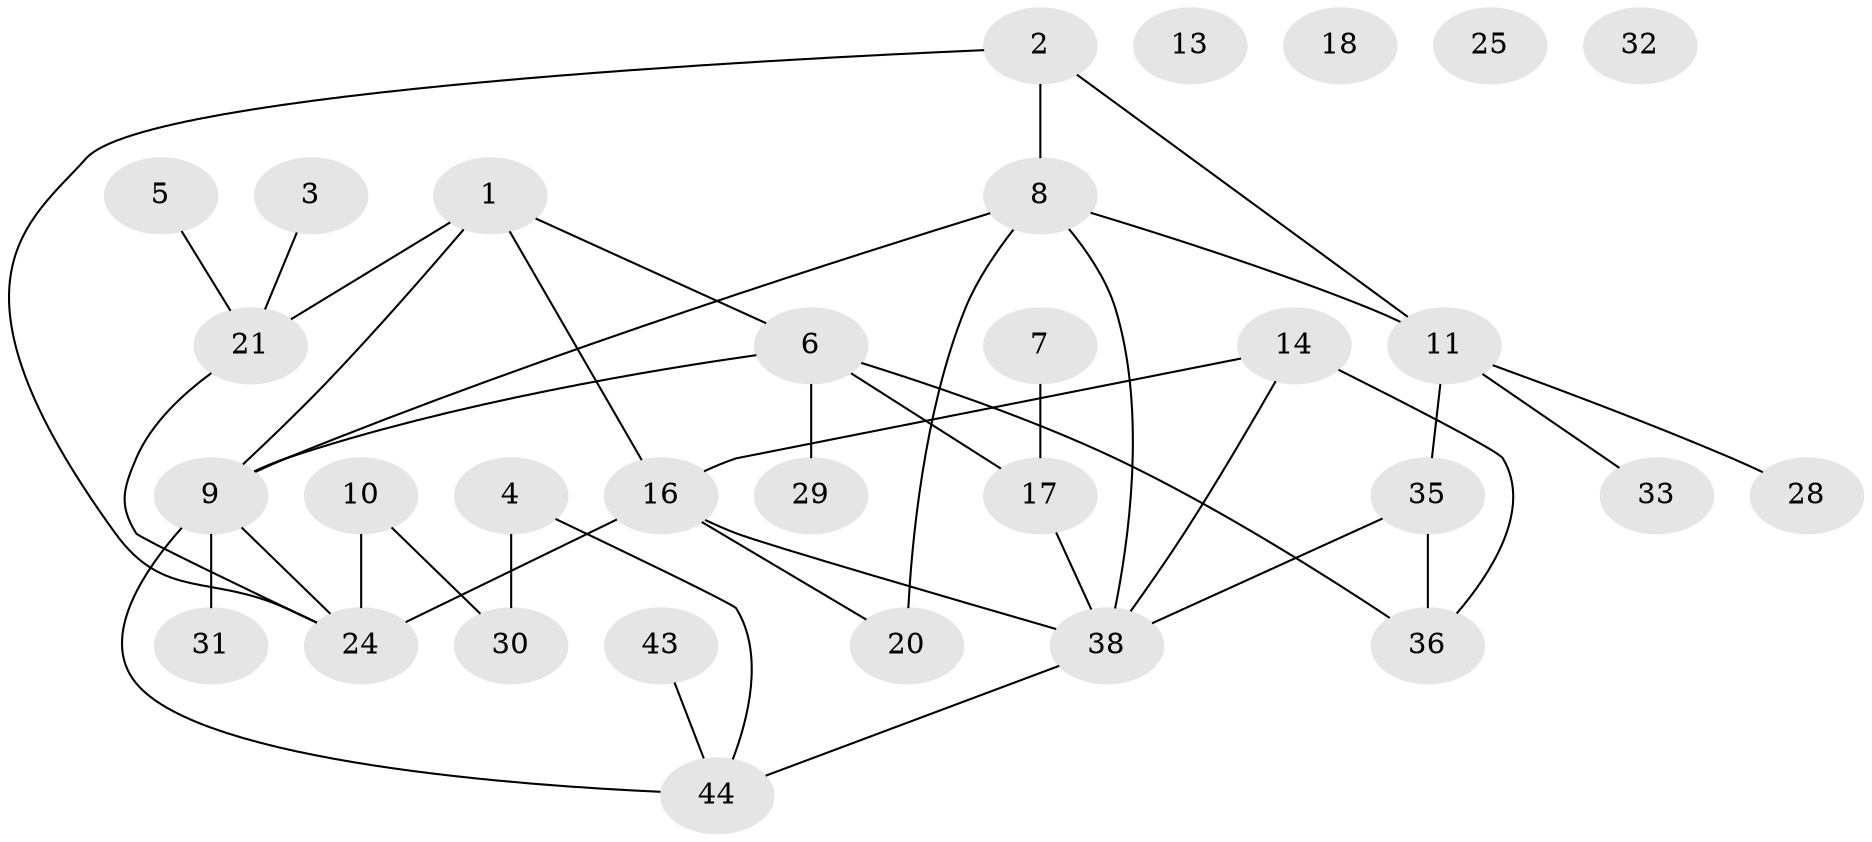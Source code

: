 // original degree distribution, {5: 0.06, 2: 0.16, 1: 0.32, 4: 0.16, 3: 0.22, 6: 0.02, 0: 0.06}
// Generated by graph-tools (version 1.1) at 2025/41/03/06/25 10:41:19]
// undirected, 31 vertices, 40 edges
graph export_dot {
graph [start="1"]
  node [color=gray90,style=filled];
  1 [super="+50"];
  2 [super="+37"];
  3;
  4;
  5;
  6 [super="+19"];
  7;
  8 [super="+41"];
  9 [super="+22"];
  10 [super="+15"];
  11 [super="+12"];
  13;
  14 [super="+23"];
  16 [super="+26"];
  17 [super="+27"];
  18 [super="+46"];
  20;
  21 [super="+34"];
  24 [super="+39"];
  25;
  28;
  29 [super="+42"];
  30 [super="+40"];
  31 [super="+47"];
  32;
  33;
  35 [super="+49"];
  36;
  38 [super="+48"];
  43;
  44 [super="+45"];
  1 -- 6;
  1 -- 9;
  1 -- 16;
  1 -- 21;
  2 -- 11;
  2 -- 8;
  2 -- 24;
  3 -- 21;
  4 -- 30;
  4 -- 44;
  5 -- 21;
  6 -- 17;
  6 -- 29;
  6 -- 9;
  6 -- 36;
  7 -- 17;
  8 -- 20;
  8 -- 9;
  8 -- 11;
  8 -- 38;
  9 -- 24;
  9 -- 31;
  9 -- 44;
  10 -- 24;
  10 -- 30;
  11 -- 33;
  11 -- 28;
  11 -- 35;
  14 -- 16;
  14 -- 38;
  14 -- 36;
  16 -- 20;
  16 -- 38;
  16 -- 24;
  17 -- 38;
  21 -- 24;
  35 -- 36;
  35 -- 38;
  38 -- 44;
  43 -- 44;
}
